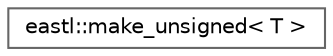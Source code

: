 digraph "类继承关系图"
{
 // LATEX_PDF_SIZE
  bgcolor="transparent";
  edge [fontname=Helvetica,fontsize=10,labelfontname=Helvetica,labelfontsize=10];
  node [fontname=Helvetica,fontsize=10,shape=box,height=0.2,width=0.4];
  rankdir="LR";
  Node0 [id="Node000000",label="eastl::make_unsigned\< T \>",height=0.2,width=0.4,color="grey40", fillcolor="white", style="filled",URL="$structeastl_1_1make__unsigned.html",tooltip=" "];
}
